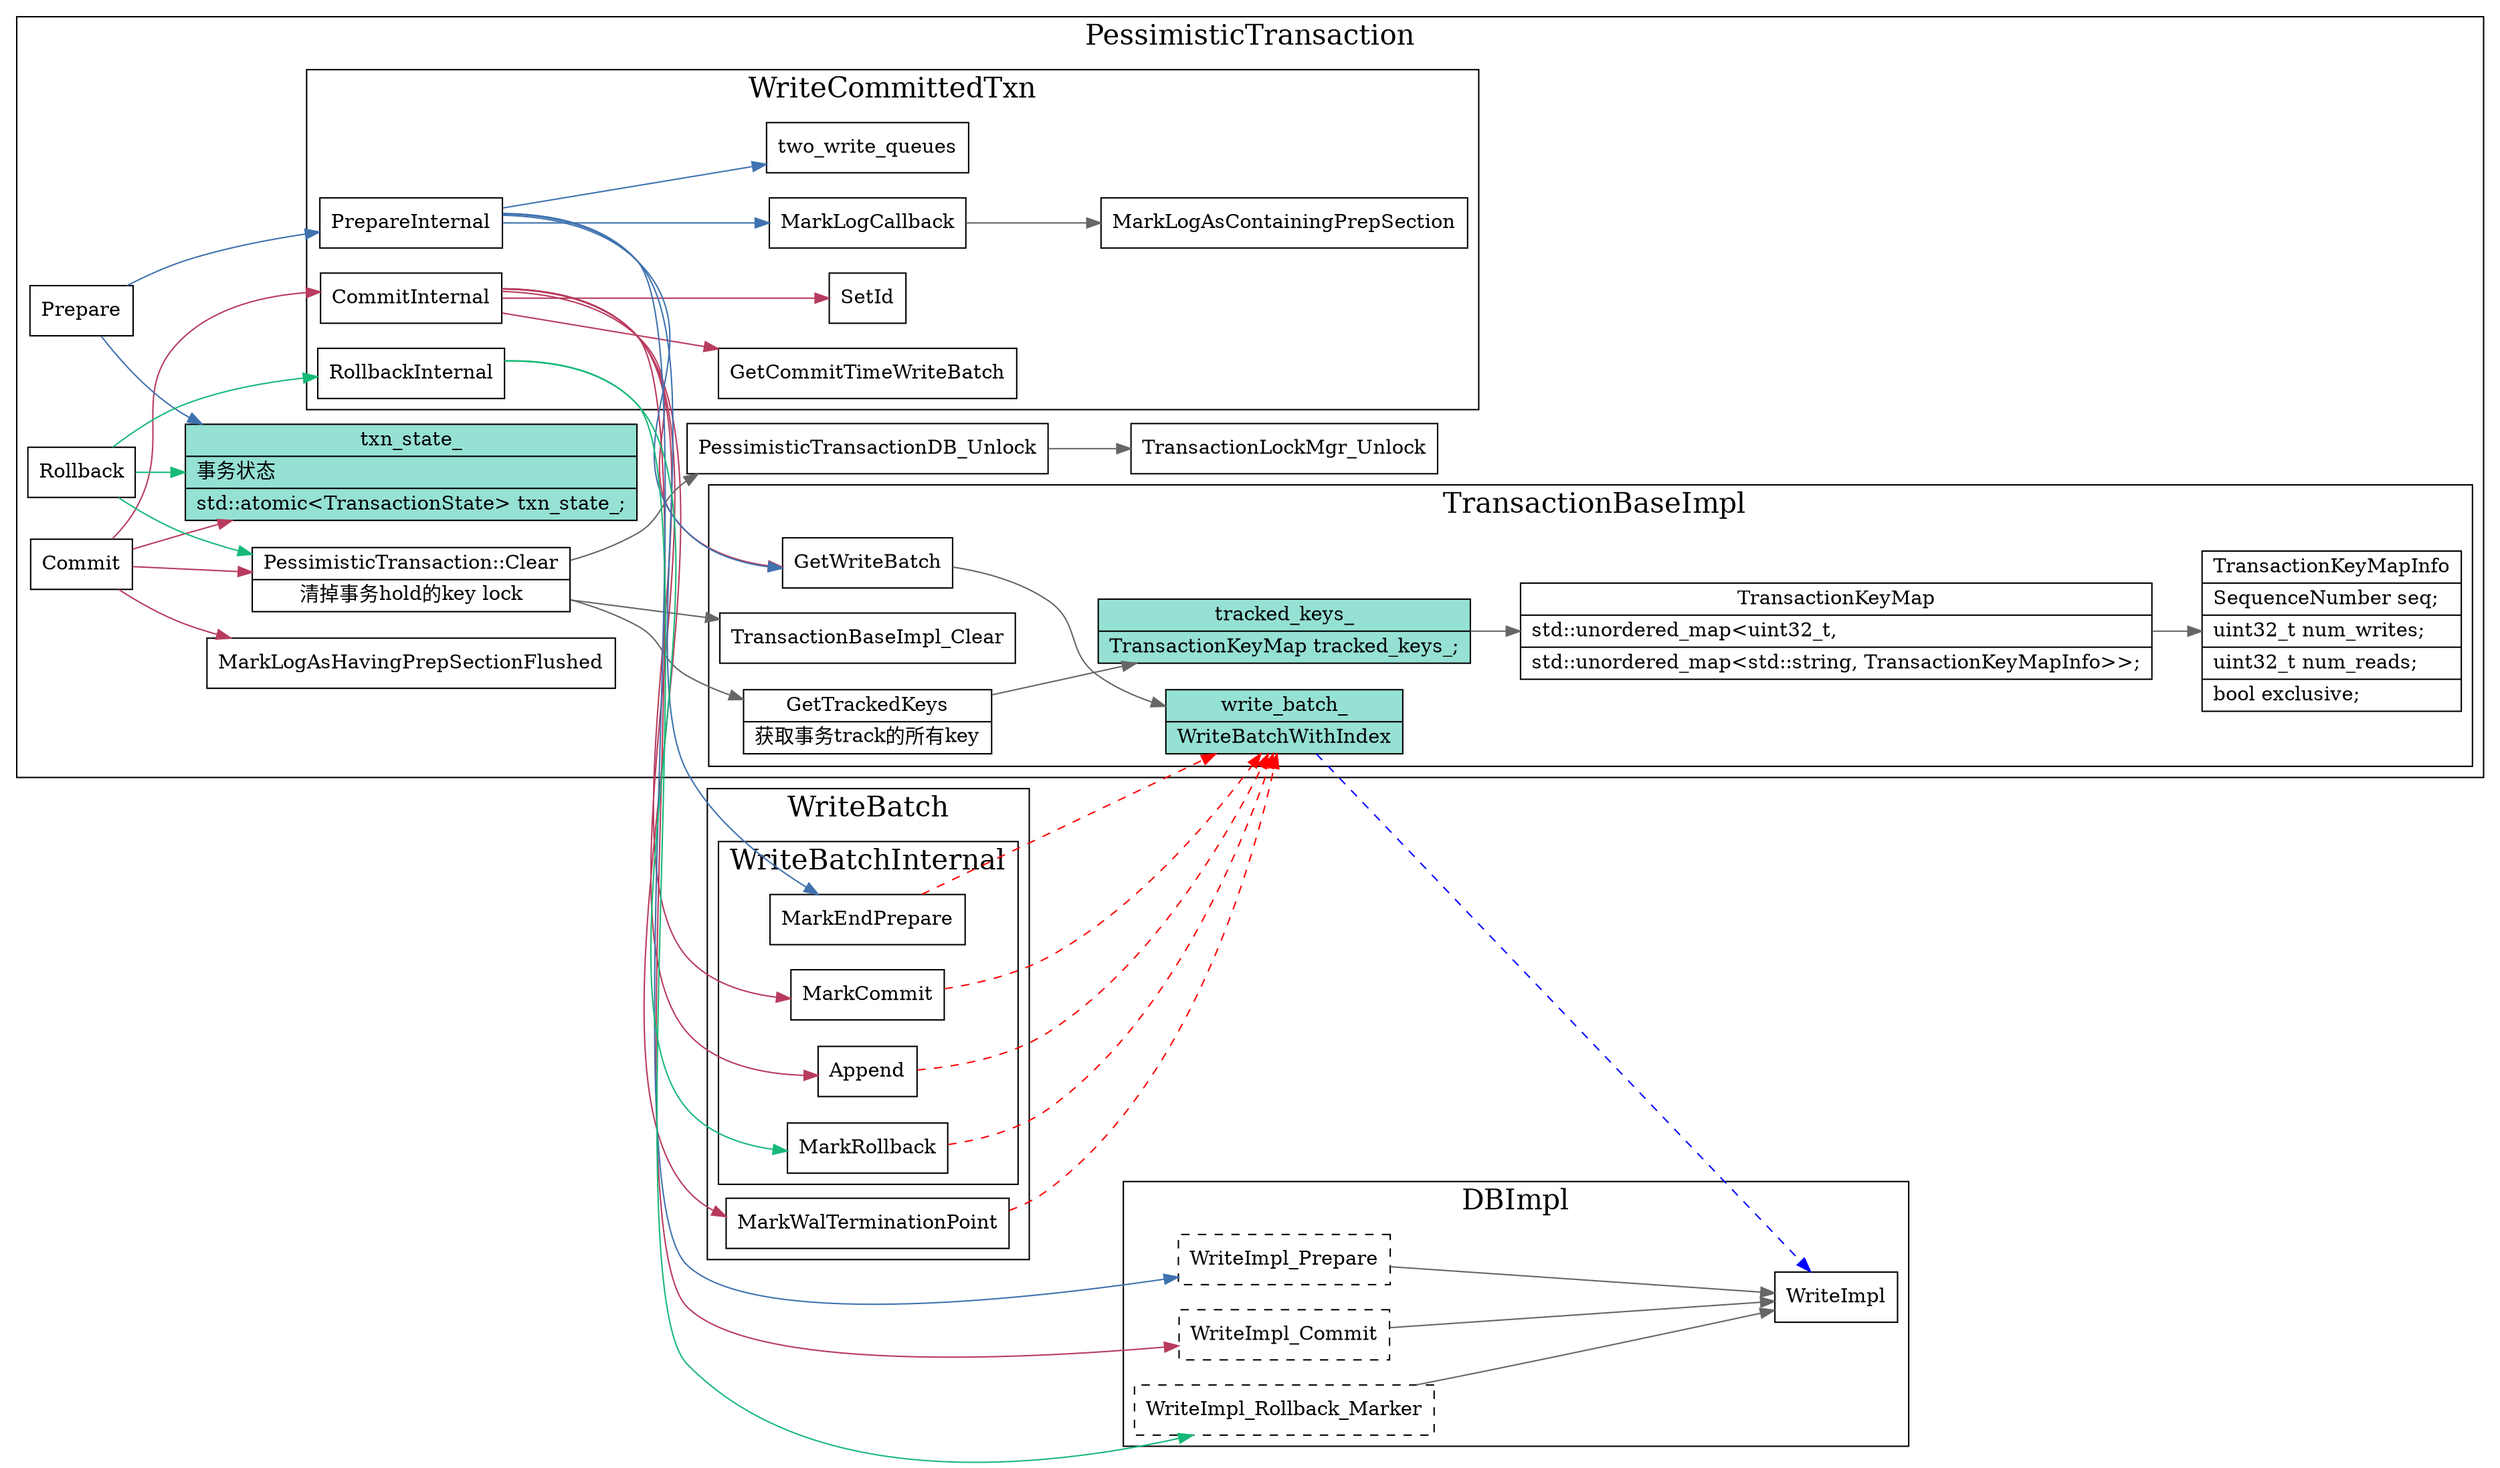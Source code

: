 digraph write_committed {
  node[shape=box];
  edge[color=gray40];
  newrank=true;
  rankdir=LR;

  subgraph cluster_DBImpl {
    graph[label="DBImpl";fontsize=20;];
    WriteImpl_Prepare[style=dashed]
    WriteImpl_Rollback_Marker[style=dashed];
    WriteImpl_Commit[style=dashed];
    {
      WriteImpl_Commit;
      WriteImpl_Prepare;
      WriteImpl_Rollback_Marker;
    } -> WriteImpl;

  }

  subgraph cluster_WriteBatch {
    graph[label="WriteBatch";fontsize=20;];
    MarkWalTerminationPoint;
    subgraph cluster_WriteBatchInternal {
      graph[label="WriteBatchInternal";fontsize=20;];
      MarkCommit;
      WriteBatchInternal_Append;
      WriteBatchInternal_Append[
        shape="record"
        label="{{
          Append
        }}"
      ];
      MarkEndPrepare;
      MarkRollback;
    }
  }


  subgraph cluster_PessimisticTransaction {
    graph[label="PessimisticTransaction";fontsize=20;];

    Commit ->{
      CommitInternal;
      txn_state_;
      MarkLogAsHavingPrepSectionFlushed;
      PessimisticTransaction_Clear;
    }[color="#b83b5e"];

    Prepare -> {
      PrepareInternal;
      txn_state_;
    }[color="#3f72af"];

    Rollback -> {
      RollbackInternal;
      txn_state_;
      PessimisticTransaction_Clear;
    }[color="#17b978"];

    PessimisticTransaction_Clear[
      shape="record"
      label="{{
        PessimisticTransaction::Clear|
        清掉事务hold的key lock
      }}"
    ];
    GetTrackedKeys[
      shape="record"
      label="{{
        GetTrackedKeys|
        获取事务track的所有key\l
      }}"
    ];


    PessimisticTransaction_Clear -> {
      GetTrackedKeys;
      PessimisticTransactionDB_Unlock;
      TransactionBaseImpl_Clear;
    }
    PessimisticTransactionDB_Unlock -> TransactionLockMgr_Unlock;
    txn_state_[
      shape="record";
      fillcolor="#95e1d3"
      style=filled;
      label="{{
        txn_state_|
        事务状态\l|
        std::atomic\<TransactionState\> txn_state_;
      }}"
    ];


    subgraph cluster_TransactionBaseImpl {
      graph[label=" TransactionBaseImpl";fontsize=20;];
      GetWriteBatch -> write_batch_;
      write_batch_[
        shape="record";
        fillcolor="#95e1d3"
        style=filled;
        label="{{
          write_batch_|
          WriteBatchWithIndex
        }}"
      ];
      write_batch_ -> WriteImpl[style=dashed;color=blue];
      {
        MarkCommit;
        WriteBatchInternal_Append;
        MarkEndPrepare;
        MarkRollback;
        MarkWalTerminationPoint;
      } -> write_batch_[style=dashed;color=red];

      TransactionBaseImpl_Clear
      GetTrackedKeys -> tracked_keys_;
      tracked_keys_[
        shape="record";
        fillcolor="#95e1d3"
        style=filled;
        label="{{
          tracked_keys_|
            TransactionKeyMap tracked_keys_;\l
        }}"
      ];
      tracked_keys_ -> TransactionKeyMap

      TransactionKeyMap[
        shape="record"
        label="{{
          TransactionKeyMap|
            std::unordered_map\<uint32_t,\l|
                         std::unordered_map\<std::string, TransactionKeyMapInfo\>\>;
        }}"
      ];
      TransactionKeyMap -> TransactionKeyMapInfo;
      TransactionKeyMapInfo[
        shape="record"
        label="{{
          TransactionKeyMapInfo|
            SequenceNumber seq;\l|
            uint32_t num_writes;\l|
            uint32_t num_reads;\l|
            bool exclusive;\l
        }}"
      ];
    }

    subgraph cluster_WriteCommittedTxn {
      graph[label="WriteCommittedTxn";fontsize=20;];
      CommitInternal -> {
        GetCommitTimeWriteBatch;
        MarkWalTerminationPoint;
        MarkCommit;
        WriteBatchInternal_Append;
        GetWriteBatch;
        WriteImpl_Commit;
        SetId;
      }[color="#b83b5e"]

      PrepareInternal -> {
        MarkEndPrepare;
        GetWriteBatch;
        MarkLogCallback;
        two_write_queues;
        WriteImpl_Prepare;
      }[color="#3f72af"];

      MarkLogCallback -> {
        MarkLogAsContainingPrepSection;
      }
      RollbackInternal -> {
        MarkRollback;
        WriteImpl_Rollback_Marker;
      }[color="#17b978"];
    }
  }
}
